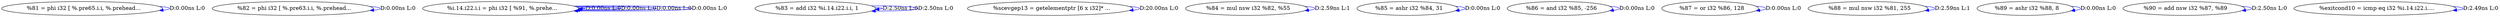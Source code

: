 digraph {
Node0x3ef3ea0[label="  %81 = phi i32 [ %.pre65.i.i, %.prehead..."];
Node0x3ef3ea0 -> Node0x3ef3ea0[label="D:0.00ns L:0",color=blue];
Node0x3eee350[label="  %82 = phi i32 [ %.pre63.i.i, %.prehead..."];
Node0x3eee350 -> Node0x3eee350[label="D:0.00ns L:0",color=blue];
Node0x3eee430[label="  %i.14.i22.i.i = phi i32 [ %91, %.prehe..."];
Node0x3eee430 -> Node0x3eee430[label="D:0.00ns L:0",color=blue];
Node0x3eee430 -> Node0x3eee430[label="D:0.00ns L:0",color=blue];
Node0x3eee430 -> Node0x3eee430[label="D:0.00ns L:0",color=blue];
Node0x3eee430 -> Node0x3eee430[label="D:0.00ns L:0",color=blue];
Node0x3eee510[label="  %83 = add i32 %i.14.i22.i.i, 1"];
Node0x3eee510 -> Node0x3eee510[label="D:2.50ns L:0",color=blue];
Node0x3eee510 -> Node0x3eee510[label="D:2.50ns L:0",color=blue];
Node0x3eee5f0[label="  %scevgep13 = getelementptr [6 x i32]* ..."];
Node0x3eee5f0 -> Node0x3eee5f0[label="D:20.00ns L:0",color=blue];
Node0x3eee6d0[label="  %84 = mul nsw i32 %82, %55"];
Node0x3eee6d0 -> Node0x3eee6d0[label="D:2.59ns L:1",color=blue];
Node0x3eee7b0[label="  %85 = ashr i32 %84, 31"];
Node0x3eee7b0 -> Node0x3eee7b0[label="D:0.00ns L:0",color=blue];
Node0x3eee890[label="  %86 = and i32 %85, -256"];
Node0x3eee890 -> Node0x3eee890[label="D:0.00ns L:0",color=blue];
Node0x3eee970[label="  %87 = or i32 %86, 128"];
Node0x3eee970 -> Node0x3eee970[label="D:0.00ns L:0",color=blue];
Node0x3eeea50[label="  %88 = mul nsw i32 %81, 255"];
Node0x3eeea50 -> Node0x3eeea50[label="D:2.59ns L:1",color=blue];
Node0x3eeeb30[label="  %89 = ashr i32 %88, 8"];
Node0x3eeeb30 -> Node0x3eeeb30[label="D:0.00ns L:0",color=blue];
Node0x3eeec10[label="  %90 = add nsw i32 %87, %89"];
Node0x3eeec10 -> Node0x3eeec10[label="D:2.50ns L:0",color=blue];
Node0x3eeedd0[label="  %exitcond10 = icmp eq i32 %i.14.i22.i...."];
Node0x3eeedd0 -> Node0x3eeedd0[label="D:2.49ns L:0",color=blue];
}
